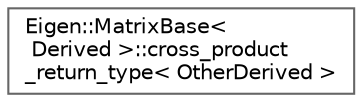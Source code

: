 digraph "Graphical Class Hierarchy"
{
 // LATEX_PDF_SIZE
  bgcolor="transparent";
  edge [fontname=Helvetica,fontsize=10,labelfontname=Helvetica,labelfontsize=10];
  node [fontname=Helvetica,fontsize=10,shape=box,height=0.2,width=0.4];
  rankdir="LR";
  Node0 [id="Node000000",label="Eigen::MatrixBase\<\l Derived \>::cross_product\l_return_type\< OtherDerived \>",height=0.2,width=0.4,color="grey40", fillcolor="white", style="filled",URL="$structEigen_1_1MatrixBase_1_1cross__product__return__type.html",tooltip=" "];
}
